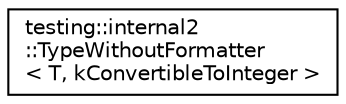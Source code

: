 digraph "Graphical Class Hierarchy"
{
  edge [fontname="Helvetica",fontsize="10",labelfontname="Helvetica",labelfontsize="10"];
  node [fontname="Helvetica",fontsize="10",shape=record];
  rankdir="LR";
  Node0 [label="testing::internal2\l::TypeWithoutFormatter\l\< T, kConvertibleToInteger \>",height=0.2,width=0.4,color="black", fillcolor="white", style="filled",URL="$classtesting_1_1internal2_1_1TypeWithoutFormatter_3_01T_00_01kConvertibleToInteger_01_4.html"];
}
